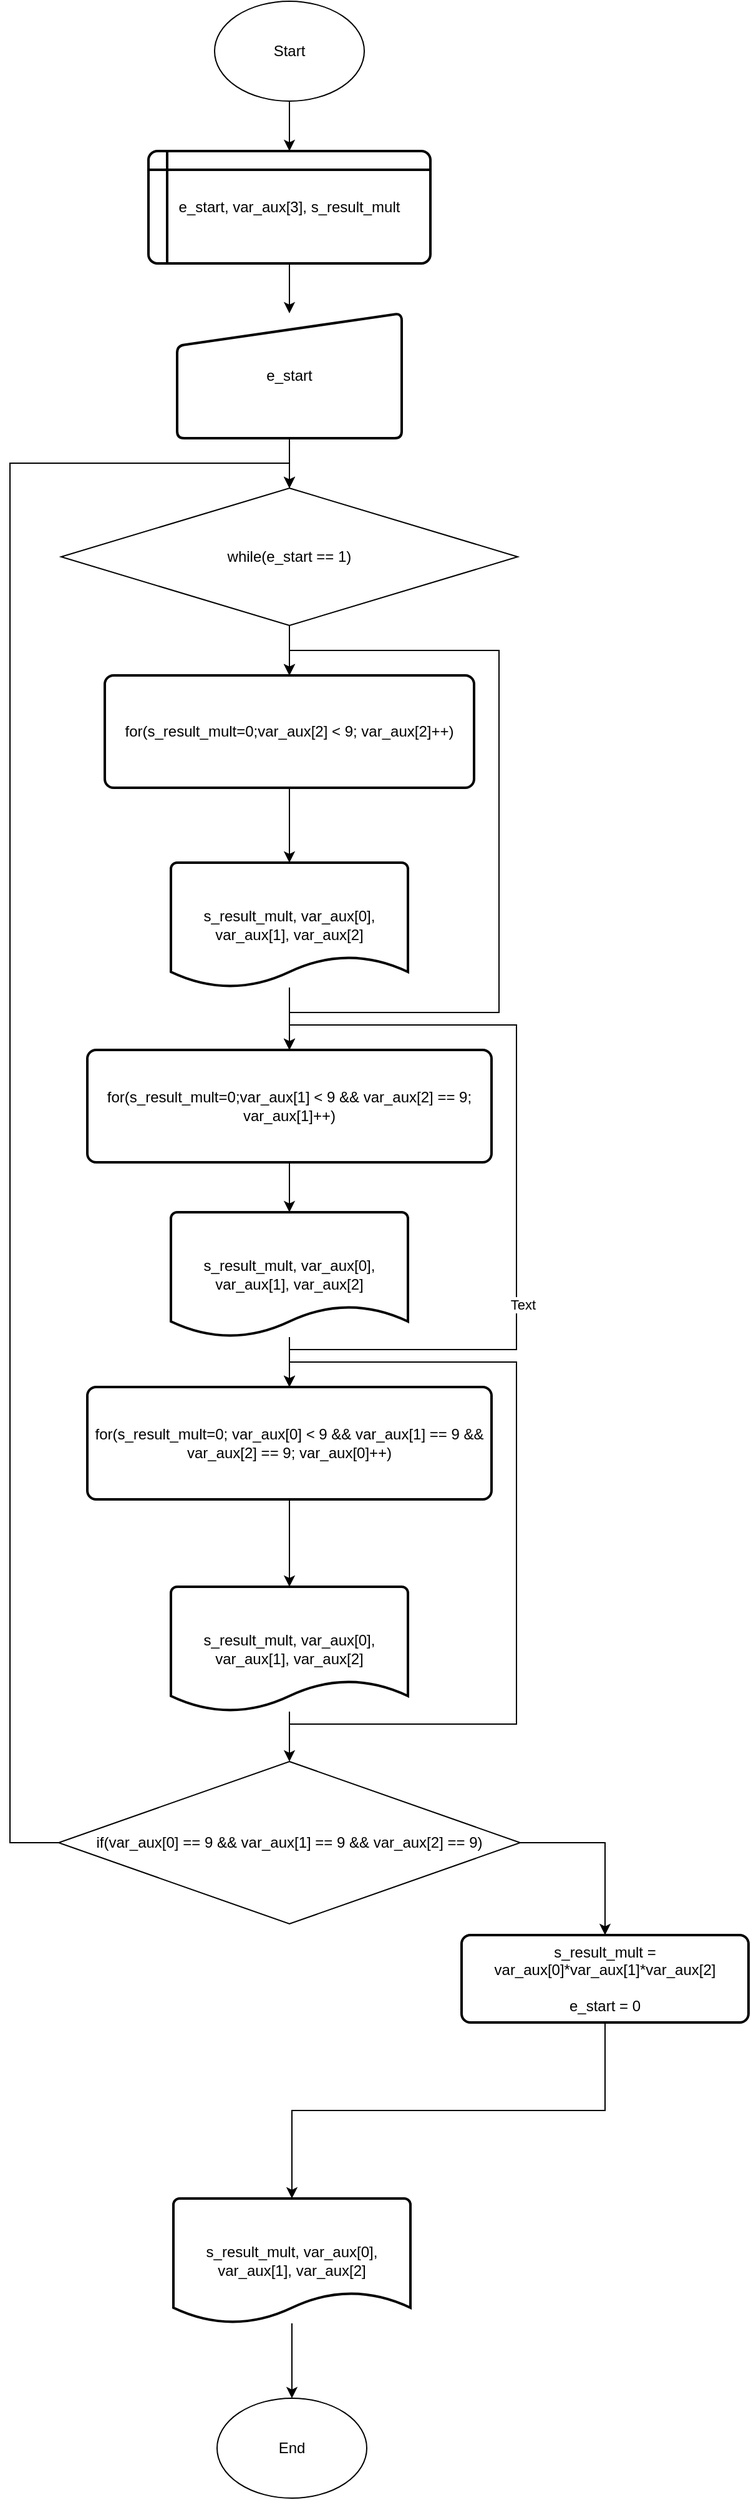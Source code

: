 <mxfile version="13.8.5" type="github">
  <diagram id="6c5VPGzMf1x3zzQ11QVV" name="Page-1">
    <mxGraphModel dx="1381" dy="764" grid="1" gridSize="10" guides="1" tooltips="1" connect="1" arrows="1" fold="1" page="1" pageScale="1" pageWidth="827" pageHeight="1169" math="0" shadow="0">
      <root>
        <mxCell id="0" />
        <mxCell id="1" parent="0" />
        <mxCell id="tobh9sjww8kmkz2U8PJ8-4" value="" style="edgeStyle=orthogonalEdgeStyle;rounded=0;orthogonalLoop=1;jettySize=auto;html=1;" edge="1" parent="1" source="tobh9sjww8kmkz2U8PJ8-1" target="tobh9sjww8kmkz2U8PJ8-2">
          <mxGeometry relative="1" as="geometry" />
        </mxCell>
        <mxCell id="tobh9sjww8kmkz2U8PJ8-1" value="Start" style="ellipse;whiteSpace=wrap;html=1;" vertex="1" parent="1">
          <mxGeometry x="354" y="40" width="120" height="80" as="geometry" />
        </mxCell>
        <mxCell id="tobh9sjww8kmkz2U8PJ8-17" value="" style="edgeStyle=orthogonalEdgeStyle;rounded=0;orthogonalLoop=1;jettySize=auto;html=1;" edge="1" parent="1" source="tobh9sjww8kmkz2U8PJ8-2" target="tobh9sjww8kmkz2U8PJ8-16">
          <mxGeometry relative="1" as="geometry" />
        </mxCell>
        <mxCell id="tobh9sjww8kmkz2U8PJ8-2" value="e_start, var_aux[3], s_result_mult" style="shape=internalStorage;whiteSpace=wrap;html=1;dx=15;dy=15;rounded=1;arcSize=8;strokeWidth=2;" vertex="1" parent="1">
          <mxGeometry x="301" y="160" width="226" height="90" as="geometry" />
        </mxCell>
        <mxCell id="tobh9sjww8kmkz2U8PJ8-29" value="" style="edgeStyle=orthogonalEdgeStyle;rounded=0;orthogonalLoop=1;jettySize=auto;html=1;" edge="1" parent="1" source="tobh9sjww8kmkz2U8PJ8-3" target="tobh9sjww8kmkz2U8PJ8-28">
          <mxGeometry relative="1" as="geometry" />
        </mxCell>
        <mxCell id="tobh9sjww8kmkz2U8PJ8-3" value="for(s_result_mult=0;var_aux[2] &amp;lt; 9; var_aux[2]++)" style="rounded=1;whiteSpace=wrap;html=1;absoluteArcSize=1;arcSize=14;strokeWidth=2;" vertex="1" parent="1">
          <mxGeometry x="266" y="580" width="296" height="90" as="geometry" />
        </mxCell>
        <mxCell id="tobh9sjww8kmkz2U8PJ8-32" value="" style="edgeStyle=orthogonalEdgeStyle;rounded=0;orthogonalLoop=1;jettySize=auto;html=1;" edge="1" parent="1" source="tobh9sjww8kmkz2U8PJ8-7" target="tobh9sjww8kmkz2U8PJ8-31">
          <mxGeometry relative="1" as="geometry" />
        </mxCell>
        <mxCell id="tobh9sjww8kmkz2U8PJ8-7" value="for(s_result_mult=0;var_aux[1] &amp;lt; 9 &amp;amp;&amp;amp; var_aux[2] == 9; var_aux[1]++)" style="rounded=1;whiteSpace=wrap;html=1;absoluteArcSize=1;arcSize=14;strokeWidth=2;" vertex="1" parent="1">
          <mxGeometry x="252" y="880" width="324" height="90" as="geometry" />
        </mxCell>
        <mxCell id="tobh9sjww8kmkz2U8PJ8-35" value="" style="edgeStyle=orthogonalEdgeStyle;rounded=0;orthogonalLoop=1;jettySize=auto;html=1;" edge="1" parent="1" source="tobh9sjww8kmkz2U8PJ8-9" target="tobh9sjww8kmkz2U8PJ8-34">
          <mxGeometry relative="1" as="geometry" />
        </mxCell>
        <mxCell id="tobh9sjww8kmkz2U8PJ8-9" value="for(s_result_mult=0; var_aux[0] &amp;lt; 9 &amp;amp;&amp;amp; var_aux[1] == 9 &amp;amp;&amp;amp; var_aux[2] == 9; var_aux[0]++)" style="rounded=1;whiteSpace=wrap;html=1;absoluteArcSize=1;arcSize=14;strokeWidth=2;" vertex="1" parent="1">
          <mxGeometry x="252" y="1150" width="324" height="90" as="geometry" />
        </mxCell>
        <mxCell id="tobh9sjww8kmkz2U8PJ8-19" style="edgeStyle=orthogonalEdgeStyle;rounded=0;orthogonalLoop=1;jettySize=auto;html=1;exitX=0;exitY=0.5;exitDx=0;exitDy=0;entryX=0.5;entryY=0;entryDx=0;entryDy=0;" edge="1" parent="1" source="tobh9sjww8kmkz2U8PJ8-11" target="tobh9sjww8kmkz2U8PJ8-14">
          <mxGeometry relative="1" as="geometry">
            <Array as="points">
              <mxPoint x="190" y="1515" />
              <mxPoint x="190" y="410" />
              <mxPoint x="414" y="410" />
            </Array>
          </mxGeometry>
        </mxCell>
        <mxCell id="tobh9sjww8kmkz2U8PJ8-21" style="edgeStyle=orthogonalEdgeStyle;rounded=0;orthogonalLoop=1;jettySize=auto;html=1;exitX=1;exitY=0.5;exitDx=0;exitDy=0;entryX=0.5;entryY=0;entryDx=0;entryDy=0;" edge="1" parent="1" source="tobh9sjww8kmkz2U8PJ8-11" target="tobh9sjww8kmkz2U8PJ8-20">
          <mxGeometry relative="1" as="geometry" />
        </mxCell>
        <mxCell id="tobh9sjww8kmkz2U8PJ8-11" value="if(var_aux[0] == 9 &amp;amp;&amp;amp; var_aux[1] == 9 &amp;amp;&amp;amp; var_aux[2] == 9)" style="rhombus;whiteSpace=wrap;html=1;" vertex="1" parent="1">
          <mxGeometry x="229" y="1450" width="370" height="130" as="geometry" />
        </mxCell>
        <mxCell id="tobh9sjww8kmkz2U8PJ8-15" value="" style="edgeStyle=orthogonalEdgeStyle;rounded=0;orthogonalLoop=1;jettySize=auto;html=1;" edge="1" parent="1" source="tobh9sjww8kmkz2U8PJ8-14" target="tobh9sjww8kmkz2U8PJ8-3">
          <mxGeometry relative="1" as="geometry" />
        </mxCell>
        <mxCell id="tobh9sjww8kmkz2U8PJ8-14" value="while(e_start == 1)" style="rhombus;whiteSpace=wrap;html=1;" vertex="1" parent="1">
          <mxGeometry x="231" y="430" width="366" height="110" as="geometry" />
        </mxCell>
        <mxCell id="tobh9sjww8kmkz2U8PJ8-18" value="" style="edgeStyle=orthogonalEdgeStyle;rounded=0;orthogonalLoop=1;jettySize=auto;html=1;" edge="1" parent="1" source="tobh9sjww8kmkz2U8PJ8-16" target="tobh9sjww8kmkz2U8PJ8-14">
          <mxGeometry relative="1" as="geometry" />
        </mxCell>
        <mxCell id="tobh9sjww8kmkz2U8PJ8-16" value="e_start" style="html=1;strokeWidth=2;shape=manualInput;whiteSpace=wrap;rounded=1;size=26;arcSize=11;" vertex="1" parent="1">
          <mxGeometry x="324" y="290" width="180" height="100" as="geometry" />
        </mxCell>
        <mxCell id="tobh9sjww8kmkz2U8PJ8-24" style="edgeStyle=orthogonalEdgeStyle;rounded=0;orthogonalLoop=1;jettySize=auto;html=1;exitX=0.5;exitY=1;exitDx=0;exitDy=0;entryX=0.5;entryY=0;entryDx=0;entryDy=0;entryPerimeter=0;" edge="1" parent="1" source="tobh9sjww8kmkz2U8PJ8-20" target="tobh9sjww8kmkz2U8PJ8-22">
          <mxGeometry relative="1" as="geometry" />
        </mxCell>
        <mxCell id="tobh9sjww8kmkz2U8PJ8-20" value="s_result_mult = var_aux[0]*var_aux[1]*var_aux[2]&lt;br&gt;&lt;br&gt;e_start = 0" style="rounded=1;whiteSpace=wrap;html=1;absoluteArcSize=1;arcSize=14;strokeWidth=2;" vertex="1" parent="1">
          <mxGeometry x="552" y="1589" width="230" height="70" as="geometry" />
        </mxCell>
        <mxCell id="tobh9sjww8kmkz2U8PJ8-26" value="" style="edgeStyle=orthogonalEdgeStyle;rounded=0;orthogonalLoop=1;jettySize=auto;html=1;" edge="1" parent="1" source="tobh9sjww8kmkz2U8PJ8-22" target="tobh9sjww8kmkz2U8PJ8-25">
          <mxGeometry relative="1" as="geometry" />
        </mxCell>
        <mxCell id="tobh9sjww8kmkz2U8PJ8-22" value="s_result_mult, var_aux[0], var_aux[1], var_aux[2]" style="strokeWidth=2;html=1;shape=mxgraph.flowchart.document2;whiteSpace=wrap;size=0.25;" vertex="1" parent="1">
          <mxGeometry x="321" y="1800" width="190" height="100" as="geometry" />
        </mxCell>
        <mxCell id="tobh9sjww8kmkz2U8PJ8-25" value="End" style="ellipse;whiteSpace=wrap;html=1;" vertex="1" parent="1">
          <mxGeometry x="356" y="1960" width="120" height="80" as="geometry" />
        </mxCell>
        <mxCell id="tobh9sjww8kmkz2U8PJ8-30" value="" style="edgeStyle=orthogonalEdgeStyle;rounded=0;orthogonalLoop=1;jettySize=auto;html=1;" edge="1" parent="1" source="tobh9sjww8kmkz2U8PJ8-28" target="tobh9sjww8kmkz2U8PJ8-7">
          <mxGeometry relative="1" as="geometry" />
        </mxCell>
        <mxCell id="tobh9sjww8kmkz2U8PJ8-37" style="edgeStyle=orthogonalEdgeStyle;rounded=0;orthogonalLoop=1;jettySize=auto;html=1;entryX=0.5;entryY=0;entryDx=0;entryDy=0;" edge="1" parent="1" source="tobh9sjww8kmkz2U8PJ8-28" target="tobh9sjww8kmkz2U8PJ8-3">
          <mxGeometry relative="1" as="geometry">
            <Array as="points">
              <mxPoint x="414" y="850" />
              <mxPoint x="582" y="850" />
              <mxPoint x="582" y="560" />
              <mxPoint x="414" y="560" />
            </Array>
          </mxGeometry>
        </mxCell>
        <mxCell id="tobh9sjww8kmkz2U8PJ8-28" value="s_result_mult, var_aux[0], var_aux[1], var_aux[2]" style="strokeWidth=2;html=1;shape=mxgraph.flowchart.document2;whiteSpace=wrap;size=0.25;" vertex="1" parent="1">
          <mxGeometry x="319" y="730" width="190" height="100" as="geometry" />
        </mxCell>
        <mxCell id="tobh9sjww8kmkz2U8PJ8-33" value="" style="edgeStyle=orthogonalEdgeStyle;rounded=0;orthogonalLoop=1;jettySize=auto;html=1;" edge="1" parent="1" source="tobh9sjww8kmkz2U8PJ8-31" target="tobh9sjww8kmkz2U8PJ8-9">
          <mxGeometry relative="1" as="geometry" />
        </mxCell>
        <mxCell id="tobh9sjww8kmkz2U8PJ8-38" style="edgeStyle=orthogonalEdgeStyle;rounded=0;orthogonalLoop=1;jettySize=auto;html=1;entryX=0.5;entryY=0;entryDx=0;entryDy=0;" edge="1" parent="1" source="tobh9sjww8kmkz2U8PJ8-31" target="tobh9sjww8kmkz2U8PJ8-7">
          <mxGeometry relative="1" as="geometry">
            <Array as="points">
              <mxPoint x="414" y="1120" />
              <mxPoint x="596" y="1120" />
              <mxPoint x="596" y="860" />
              <mxPoint x="414" y="860" />
            </Array>
          </mxGeometry>
        </mxCell>
        <mxCell id="tobh9sjww8kmkz2U8PJ8-40" value="Text" style="edgeLabel;html=1;align=center;verticalAlign=middle;resizable=0;points=[];" vertex="1" connectable="0" parent="tobh9sjww8kmkz2U8PJ8-38">
          <mxGeometry x="-0.303" y="-5" relative="1" as="geometry">
            <mxPoint as="offset" />
          </mxGeometry>
        </mxCell>
        <mxCell id="tobh9sjww8kmkz2U8PJ8-31" value="s_result_mult, var_aux[0], var_aux[1], var_aux[2]" style="strokeWidth=2;html=1;shape=mxgraph.flowchart.document2;whiteSpace=wrap;size=0.25;" vertex="1" parent="1">
          <mxGeometry x="319" y="1010" width="190" height="100" as="geometry" />
        </mxCell>
        <mxCell id="tobh9sjww8kmkz2U8PJ8-36" value="" style="edgeStyle=orthogonalEdgeStyle;rounded=0;orthogonalLoop=1;jettySize=auto;html=1;" edge="1" parent="1" source="tobh9sjww8kmkz2U8PJ8-34" target="tobh9sjww8kmkz2U8PJ8-11">
          <mxGeometry relative="1" as="geometry" />
        </mxCell>
        <mxCell id="tobh9sjww8kmkz2U8PJ8-39" style="edgeStyle=orthogonalEdgeStyle;rounded=0;orthogonalLoop=1;jettySize=auto;html=1;entryX=0.5;entryY=0;entryDx=0;entryDy=0;" edge="1" parent="1" source="tobh9sjww8kmkz2U8PJ8-34" target="tobh9sjww8kmkz2U8PJ8-9">
          <mxGeometry relative="1" as="geometry">
            <Array as="points">
              <mxPoint x="414" y="1420" />
              <mxPoint x="596" y="1420" />
              <mxPoint x="596" y="1130" />
              <mxPoint x="414" y="1130" />
            </Array>
          </mxGeometry>
        </mxCell>
        <mxCell id="tobh9sjww8kmkz2U8PJ8-34" value="s_result_mult, var_aux[0], var_aux[1], var_aux[2]" style="strokeWidth=2;html=1;shape=mxgraph.flowchart.document2;whiteSpace=wrap;size=0.25;" vertex="1" parent="1">
          <mxGeometry x="319" y="1310" width="190" height="100" as="geometry" />
        </mxCell>
      </root>
    </mxGraphModel>
  </diagram>
</mxfile>
